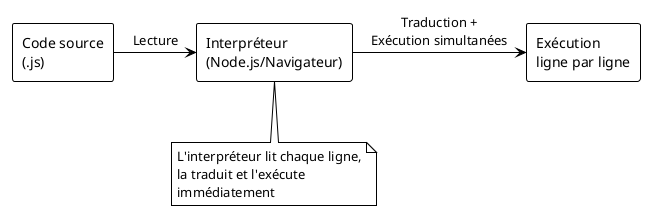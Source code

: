 @startuml
!theme plain

rectangle "Code source\n(.js)" as source
rectangle "Interpréteur\n(Node.js/Navigateur)" as interpreter
rectangle "Exécution\nligne par ligne" as execution

source -right-> interpreter : Lecture
interpreter -right-> execution : Traduction +\nExécution simultanées

note bottom of interpreter
    L'interpréteur lit chaque ligne,
    la traduit et l'exécute
    immédiatement
end note
@enduml
